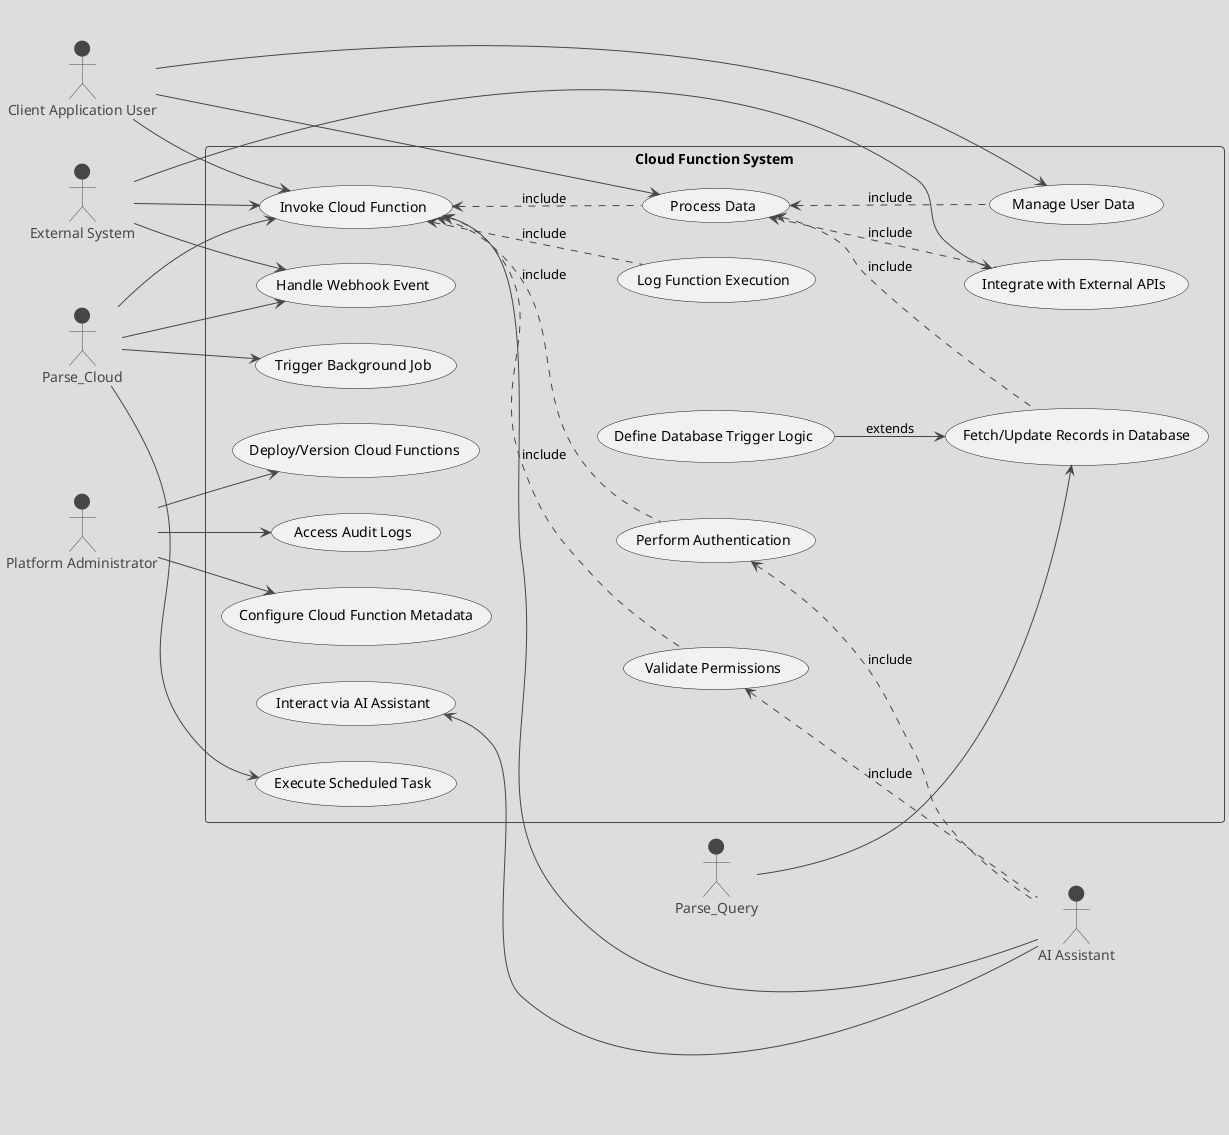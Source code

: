 @startuml
!theme toy

left to right direction
skinparam packageStyle rectangle

actor "Client Application User" as User
actor "External System" as ExternalSystem
actor "Platform Administrator" as Admin
actor "AI Assistant" as AI


rectangle "Cloud Function System" {
  usecase "Invoke Cloud Function" as InvokeCF
  usecase "Process Data" as ProcessData
  usecase "Perform Authentication" as Auth
  usecase "Validate Permissions" as Perm
  usecase "Manage User Data" as ManageUser
  usecase "Fetch/Update Records in Database" as DBops
  usecase "Integrate with External APIs" as ExternalAPI
  usecase "Log Function Execution" as LogExecution
  usecase "Configure Cloud Function Metadata" as ConfigMetadata
  usecase "Deploy/Version Cloud Functions" as DeployCF
  usecase "Trigger Background Job" as TriggerJob
  usecase "Handle Webhook Event" as HandleWebhook
  usecase "Execute Scheduled Task" as ScheduledTask
  usecase "Interact via AI Assistant" as InteractAI
  usecase "Access Audit Logs" as AccessLogs
  usecase "Define Database Trigger Logic" as DBTriggerLogic
}

User --> InvokeCF
User --> ProcessData
User --> ManageUser

ExternalSystem --> InvokeCF
ExternalSystem --> ExternalAPI
ExternalSystem --> HandleWebhook

Admin --> ConfigMetadata
Admin --> DeployCF
Admin --> AccessLogs

Parse_Cloud --> InvokeCF
Parse_Cloud --> TriggerJob
Parse_Cloud --> HandleWebhook
Parse_Cloud --> ScheduledTask
Parse_Query --> DBops

AI --> InteractAI
AI --> InvokeCF

InvokeCF <.. ProcessData : include
InvokeCF <.. Auth : include
InvokeCF <.. Perm : include
ProcessData <.. ManageUser : include
ProcessData <.. DBops : include
ProcessData <.. ExternalAPI : include
InvokeCF <.. LogExecution : include

Auth <.. AI : include
Perm <.. AI : include

DBTriggerLogic --> DBops : extends

@enduml